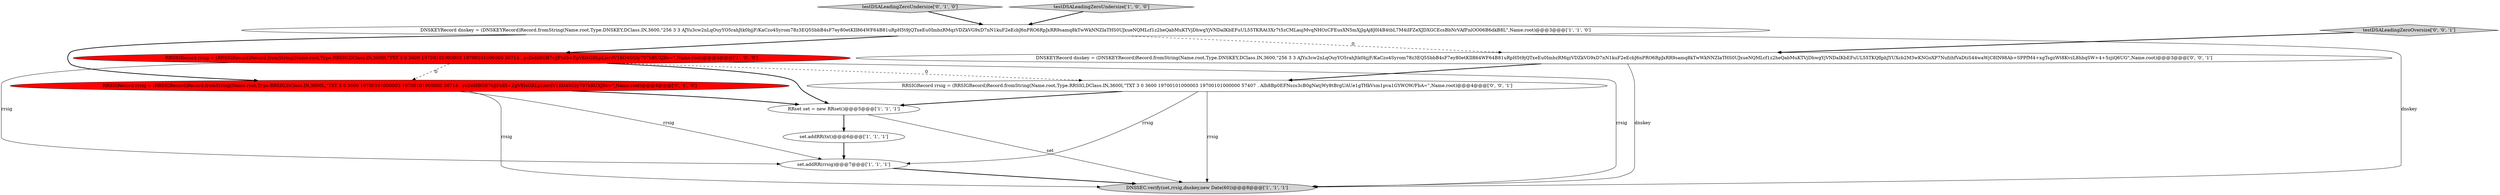 digraph {
7 [style = filled, label = "testDSALeadingZeroUndersize['0', '1', '0']", fillcolor = lightgray, shape = diamond image = "AAA0AAABBB2BBB"];
5 [style = filled, label = "set.addRR(txt)@@@6@@@['1', '1', '1']", fillcolor = white, shape = ellipse image = "AAA0AAABBB1BBB"];
9 [style = filled, label = "DNSKEYRecord dnskey = (DNSKEYRecord)Record.fromString(Name.root,Type.DNSKEY,DClass.IN,3600,\"256 3 3 AJYu3cw2nLqOuyYO5rahJtk0bjjF/KaCzo4Syrom78z3EQ5SbbB4sF7ey80etKII864WF64B81uRpH5t9jQTxeEu0ImbzRMqzVDZkVG9xD7nN1kuF2eEcbJ6nPRO6RpJxRR9samq8kTwWkNNZIaTHS0UJxueNQMLcf1z2heQabMuKTVjDhwgYjVNDaIKbEFuUL55TKQflphJYUXcb2M3wKNGoXP7NufzhfVaDtiS44waWjC8IN98Ab+SPPfM4+xgTsgzWt8KvzL8hhqSW+4+5zjiQ6UG\",Name.root)@@@3@@@['0', '0', '1']", fillcolor = white, shape = ellipse image = "AAA0AAABBB3BBB"];
10 [style = filled, label = "RRSIGRecord rrsig = (RRSIGRecord)Record.fromString(Name.root,Type.RRSIG,DClass.IN,3600l,\"TXT 3 0 3600 19700101000003 19700101000000 57407 . AIh8Bp0EFNszs3cB0gNatjWy8tBrgUAUe1gTHkVsm1pva1GYWOW/FbA=\",Name.root)@@@4@@@['0', '0', '1']", fillcolor = white, shape = ellipse image = "AAA0AAABBB3BBB"];
11 [style = filled, label = "testDSALeadingZeroOversize['0', '0', '1']", fillcolor = lightgray, shape = diamond image = "AAA0AAABBB3BBB"];
1 [style = filled, label = "RRset set = new RRset()@@@5@@@['1', '1', '1']", fillcolor = white, shape = ellipse image = "AAA0AAABBB1BBB"];
0 [style = filled, label = "DNSKEYRecord dnskey = (DNSKEYRecord)Record.fromString(Name.root,Type.DNSKEY,DClass.IN,3600,\"256 3 3 AJYu3cw2nLqOuyYO5rahJtk0bjjF/KaCzo4Syrom78z3EQ5SbbB4sF7ey80etKII864WF64B81uRpH5t9jQTxeEu0ImbzRMqzVDZkVG9xD7nN1kuF2eEcbJ6nPRO6RpJxRR9samq8kTwWkNNZIaTHS0UJxueNQMLcf1z2heQabMuKTVjDhwgYjVNDaIKbEFuUL55TKRAt3Xr7t5zCMLaujMvqNHOzCFEusXN5mXjJqAj8J0l4B4tbL7M4iIFZeXJDXGCEcsBbNrVAfFnlOO06B6dkB8L\",Name.root)@@@3@@@['1', '1', '0']", fillcolor = white, shape = ellipse image = "AAA0AAABBB1BBB"];
2 [style = filled, label = "RRSIGRecord rrsig = (RRSIGRecord)Record.fromString(Name.root,Type.RRSIG,DClass.IN,3600l,\"TXT 3 0 3600 19700101000003 19700101000000 36714 . ycZeIdBGB7vjlFzd5+ZgV8IxGRLpLierdV1KO4SGIy707hKUXJRc=\",Name.root)@@@4@@@['1', '0', '0']", fillcolor = red, shape = ellipse image = "AAA1AAABBB1BBB"];
8 [style = filled, label = "RRSIGRecord rrsig = (RRSIGRecord)Record.fromString(Name.root,Type.RRSIG,DClass.IN,3600L,\"TXT 3 0 3600 19700101000003 19700101000000 36714 . ycZeIdBGB7vjlFzd5+ZgV8IxGRLpLierdV1KO4SGIy707hKUXJRc=\",Name.root)@@@4@@@['0', '1', '0']", fillcolor = red, shape = ellipse image = "AAA1AAABBB2BBB"];
3 [style = filled, label = "set.addRR(rrsig)@@@7@@@['1', '1', '1']", fillcolor = white, shape = ellipse image = "AAA0AAABBB1BBB"];
4 [style = filled, label = "DNSSEC.verify(set,rrsig,dnskey,new Date(60))@@@8@@@['1', '1', '1']", fillcolor = lightgray, shape = ellipse image = "AAA0AAABBB1BBB"];
6 [style = filled, label = "testDSALeadingZeroUndersize['1', '0', '0']", fillcolor = lightgray, shape = diamond image = "AAA0AAABBB1BBB"];
1->5 [style = bold, label=""];
5->3 [style = bold, label=""];
2->1 [style = bold, label=""];
8->4 [style = solid, label="rrsig"];
0->2 [style = bold, label=""];
9->4 [style = solid, label="dnskey"];
7->0 [style = bold, label=""];
6->0 [style = bold, label=""];
2->4 [style = solid, label="rrsig"];
1->4 [style = solid, label="set"];
9->10 [style = bold, label=""];
11->9 [style = bold, label=""];
2->8 [style = dashed, label="0"];
3->4 [style = bold, label=""];
10->4 [style = solid, label="rrsig"];
2->10 [style = dashed, label="0"];
8->1 [style = bold, label=""];
8->3 [style = solid, label="rrsig"];
0->4 [style = solid, label="dnskey"];
2->3 [style = solid, label="rrsig"];
0->8 [style = bold, label=""];
0->9 [style = dashed, label="0"];
10->1 [style = bold, label=""];
10->3 [style = solid, label="rrsig"];
}
